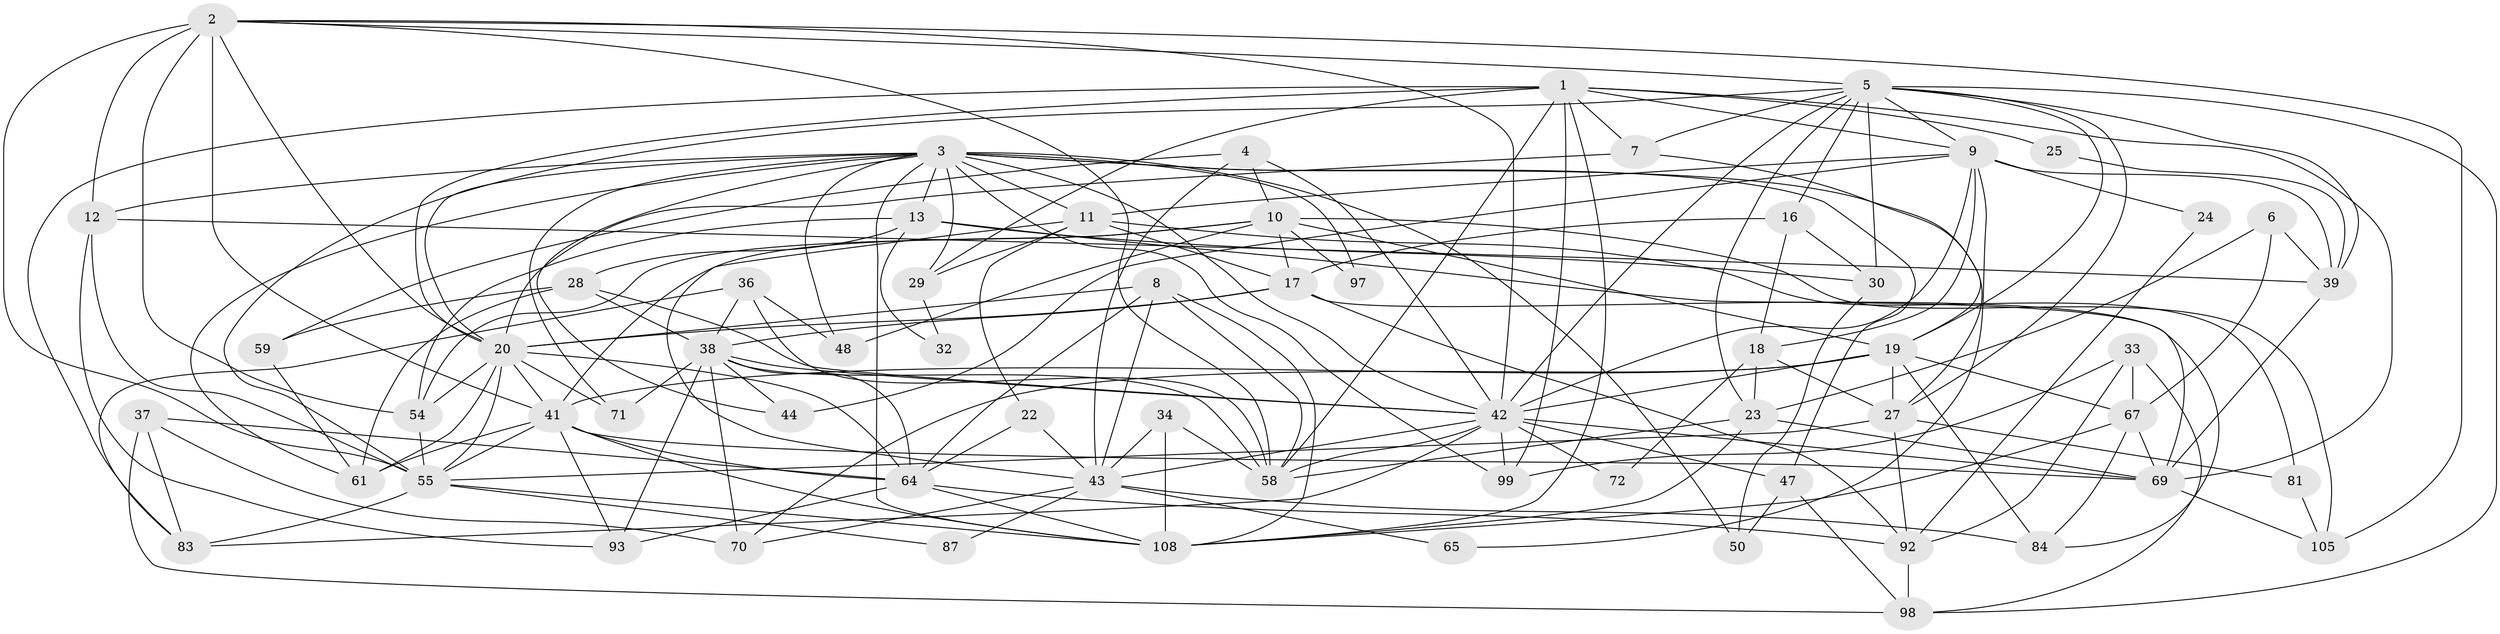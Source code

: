 // original degree distribution, {7: 0.031496062992125984, 4: 0.33070866141732286, 5: 0.2125984251968504, 3: 0.2283464566929134, 6: 0.05511811023622047, 2: 0.12598425196850394, 8: 0.015748031496062992}
// Generated by graph-tools (version 1.1) at 2025/15/03/09/25 04:15:05]
// undirected, 63 vertices, 181 edges
graph export_dot {
graph [start="1"]
  node [color=gray90,style=filled];
  1 [super="+35+121"];
  2 [super="+95+63"];
  3 [super="+77+106"];
  4;
  5 [super="+53+75"];
  6;
  7;
  8 [super="+15"];
  9 [super="+21"];
  10 [super="+14+31"];
  11 [super="+119"];
  12 [super="+52"];
  13 [super="+123"];
  16;
  17 [super="+117"];
  18 [super="+109"];
  19 [super="+51"];
  20 [super="+118+26+40"];
  22;
  23 [super="+110"];
  24;
  25;
  27 [super="+113"];
  28 [super="+57"];
  29;
  30;
  32;
  33 [super="+45"];
  34;
  36;
  37;
  38 [super="+90+80"];
  39 [super="+89"];
  41 [super="+56"];
  42 [super="+78+88+74"];
  43 [super="+126+49"];
  44;
  47;
  48;
  50 [super="+103"];
  54 [super="+101"];
  55 [super="+68+96"];
  58 [super="+60"];
  59;
  61 [super="+66"];
  64 [super="+104+79"];
  65;
  67 [super="+114"];
  69 [super="+100"];
  70;
  71;
  72;
  81;
  83 [super="+124+86"];
  84;
  87;
  92;
  93;
  97;
  98;
  99 [super="+116"];
  105;
  108 [super="+125"];
  1 -- 83 [weight=2];
  1 -- 25;
  1 -- 99;
  1 -- 108;
  1 -- 20;
  1 -- 69;
  1 -- 7;
  1 -- 9;
  1 -- 58;
  1 -- 29;
  2 -- 54;
  2 -- 5;
  2 -- 105;
  2 -- 12;
  2 -- 42;
  2 -- 20;
  2 -- 55;
  2 -- 41;
  2 -- 58;
  3 -- 97;
  3 -- 71;
  3 -- 42;
  3 -- 44;
  3 -- 13;
  3 -- 12;
  3 -- 47;
  3 -- 48;
  3 -- 108;
  3 -- 50;
  3 -- 29;
  3 -- 11;
  3 -- 61;
  3 -- 99;
  3 -- 27;
  3 -- 20;
  4 -- 10;
  4 -- 59;
  4 -- 43;
  4 -- 42;
  5 -- 16;
  5 -- 98;
  5 -- 23 [weight=2];
  5 -- 7;
  5 -- 30;
  5 -- 9;
  5 -- 42;
  5 -- 27;
  5 -- 19 [weight=2];
  5 -- 39;
  5 -- 55;
  6 -- 23;
  6 -- 67;
  6 -- 39;
  7 -- 20;
  7 -- 19;
  8 -- 58;
  8 -- 43;
  8 -- 20;
  8 -- 64;
  8 -- 108;
  9 -- 11;
  9 -- 39 [weight=2];
  9 -- 65;
  9 -- 42;
  9 -- 44;
  9 -- 18;
  9 -- 24;
  10 -- 105;
  10 -- 41;
  10 -- 17;
  10 -- 48;
  10 -- 97;
  10 -- 19;
  10 -- 54;
  11 -- 22;
  11 -- 81;
  11 -- 43;
  11 -- 17;
  11 -- 29;
  12 -- 39;
  12 -- 93;
  12 -- 55;
  13 -- 32;
  13 -- 69;
  13 -- 30;
  13 -- 28;
  13 -- 54;
  16 -- 18;
  16 -- 30;
  16 -- 17;
  17 -- 84;
  17 -- 38;
  17 -- 20 [weight=2];
  17 -- 92;
  18 -- 72;
  18 -- 23;
  18 -- 27;
  19 -- 70;
  19 -- 42;
  19 -- 84;
  19 -- 41;
  19 -- 27;
  19 -- 67;
  20 -- 54;
  20 -- 41;
  20 -- 64;
  20 -- 71;
  20 -- 55;
  20 -- 61;
  22 -- 43;
  22 -- 64;
  23 -- 108;
  23 -- 58;
  23 -- 69;
  24 -- 92;
  25 -- 39;
  27 -- 92;
  27 -- 81;
  27 -- 55;
  28 -- 59;
  28 -- 38;
  28 -- 42;
  28 -- 61;
  29 -- 32;
  30 -- 50;
  33 -- 67;
  33 -- 98;
  33 -- 99;
  33 -- 92;
  34 -- 58;
  34 -- 108;
  34 -- 43;
  36 -- 48;
  36 -- 58;
  36 -- 83;
  36 -- 38;
  37 -- 98;
  37 -- 70;
  37 -- 83;
  37 -- 64;
  38 -- 70 [weight=2];
  38 -- 71;
  38 -- 58;
  38 -- 93;
  38 -- 44;
  38 -- 64;
  38 -- 42;
  39 -- 69;
  41 -- 69;
  41 -- 55;
  41 -- 108;
  41 -- 93;
  41 -- 64;
  41 -- 61;
  42 -- 69;
  42 -- 83;
  42 -- 72;
  42 -- 47;
  42 -- 99;
  42 -- 58;
  42 -- 43;
  43 -- 70;
  43 -- 87;
  43 -- 65;
  43 -- 84;
  47 -- 98;
  47 -- 50;
  54 -- 55 [weight=2];
  55 -- 83;
  55 -- 87;
  55 -- 108;
  59 -- 61;
  64 -- 108;
  64 -- 93;
  64 -- 92;
  67 -- 84;
  67 -- 108;
  67 -- 69;
  69 -- 105;
  81 -- 105;
  92 -- 98;
}
